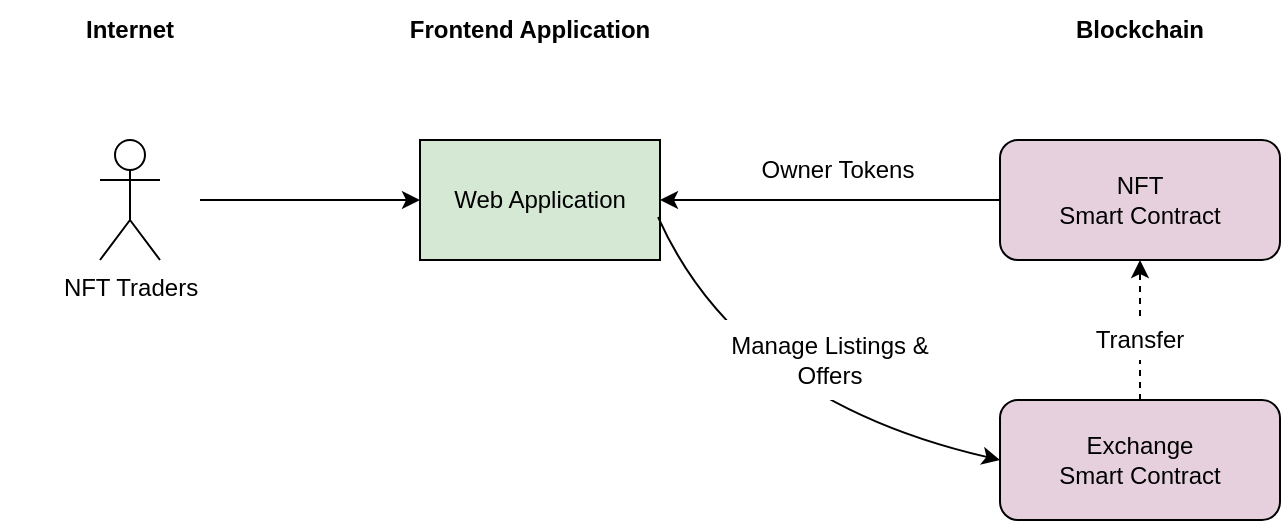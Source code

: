 <mxfile version="16.2.7" type="device"><diagram id="hFSakThUQC4VPY1CP5CM" name="Page-1"><mxGraphModel dx="1077" dy="714" grid="1" gridSize="10" guides="1" tooltips="1" connect="1" arrows="1" fold="1" page="1" pageScale="1" pageWidth="827" pageHeight="1169" math="0" shadow="0"><root><mxCell id="0"/><mxCell id="1" parent="0"/><mxCell id="12ksUmRIuaIr6VnrVnSs-1" value="Web Application" style="rounded=0;whiteSpace=wrap;html=1;fillColor=#D5E8D4;" vertex="1" parent="1"><mxGeometry x="260" y="180" width="120" height="60" as="geometry"/></mxCell><mxCell id="12ksUmRIuaIr6VnrVnSs-4" value="NFT &lt;br&gt;Smart Contract" style="rounded=1;whiteSpace=wrap;html=1;fillColor=#E6D0DE;" vertex="1" parent="1"><mxGeometry x="550" y="180" width="140" height="60" as="geometry"/></mxCell><mxCell id="12ksUmRIuaIr6VnrVnSs-5" value="Exchange &lt;br&gt;Smart Contract" style="rounded=1;whiteSpace=wrap;html=1;fillColor=#E6D0DE;" vertex="1" parent="1"><mxGeometry x="550" y="310" width="140" height="60" as="geometry"/></mxCell><mxCell id="12ksUmRIuaIr6VnrVnSs-7" value="Owner Tokens" style="text;html=1;strokeColor=none;fillColor=none;align=center;verticalAlign=middle;whiteSpace=wrap;rounded=0;" vertex="1" parent="1"><mxGeometry x="414" y="180" width="110" height="30" as="geometry"/></mxCell><mxCell id="12ksUmRIuaIr6VnrVnSs-8" value="" style="endArrow=classic;html=1;rounded=0;exitX=0;exitY=0.5;exitDx=0;exitDy=0;entryX=1;entryY=0.5;entryDx=0;entryDy=0;" edge="1" parent="1" source="12ksUmRIuaIr6VnrVnSs-4" target="12ksUmRIuaIr6VnrVnSs-1"><mxGeometry width="50" height="50" relative="1" as="geometry"><mxPoint x="390" y="370" as="sourcePoint"/><mxPoint x="440" y="320" as="targetPoint"/></mxGeometry></mxCell><mxCell id="12ksUmRIuaIr6VnrVnSs-9" value="" style="endArrow=classic;html=1;exitX=0.992;exitY=0.642;exitDx=0;exitDy=0;entryX=0;entryY=0.5;entryDx=0;entryDy=0;exitPerimeter=0;curved=1;" edge="1" parent="1" source="12ksUmRIuaIr6VnrVnSs-1" target="12ksUmRIuaIr6VnrVnSs-5"><mxGeometry width="50" height="50" relative="1" as="geometry"><mxPoint x="560" y="220" as="sourcePoint"/><mxPoint x="390" y="220" as="targetPoint"/><Array as="points"><mxPoint x="420" y="310"/></Array></mxGeometry></mxCell><mxCell id="12ksUmRIuaIr6VnrVnSs-10" value="Manage Listings &amp;amp; Offers" style="text;html=1;align=center;verticalAlign=middle;whiteSpace=wrap;rounded=0;fillColor=default;" vertex="1" parent="1"><mxGeometry x="410" y="270" width="110" height="40" as="geometry"/></mxCell><mxCell id="12ksUmRIuaIr6VnrVnSs-11" value="NFT Traders" style="shape=umlActor;verticalLabelPosition=bottom;verticalAlign=top;html=1;outlineConnect=0;fillColor=default;" vertex="1" parent="1"><mxGeometry x="100" y="180" width="30" height="60" as="geometry"/></mxCell><mxCell id="12ksUmRIuaIr6VnrVnSs-13" value="" style="endArrow=classic;html=1;rounded=0;entryX=0;entryY=0.5;entryDx=0;entryDy=0;" edge="1" parent="1" target="12ksUmRIuaIr6VnrVnSs-1"><mxGeometry width="50" height="50" relative="1" as="geometry"><mxPoint x="150" y="210" as="sourcePoint"/><mxPoint x="350.96" y="341.48" as="targetPoint"/></mxGeometry></mxCell><mxCell id="12ksUmRIuaIr6VnrVnSs-14" value="" style="endArrow=classic;html=1;rounded=0;entryX=0.5;entryY=1;entryDx=0;entryDy=0;exitX=0.5;exitY=0;exitDx=0;exitDy=0;dashed=1;" edge="1" parent="1" source="12ksUmRIuaIr6VnrVnSs-5" target="12ksUmRIuaIr6VnrVnSs-4"><mxGeometry width="50" height="50" relative="1" as="geometry"><mxPoint x="390" y="410" as="sourcePoint"/><mxPoint x="440" y="360" as="targetPoint"/></mxGeometry></mxCell><mxCell id="12ksUmRIuaIr6VnrVnSs-15" value="Transfer" style="text;html=1;align=center;verticalAlign=middle;whiteSpace=wrap;rounded=0;fillColor=default;" vertex="1" parent="1"><mxGeometry x="565" y="270" width="110" height="20" as="geometry"/></mxCell><mxCell id="12ksUmRIuaIr6VnrVnSs-20" value="Frontend Application" style="text;html=1;strokeColor=none;fillColor=none;align=center;verticalAlign=middle;whiteSpace=wrap;rounded=0;fontStyle=1" vertex="1" parent="1"><mxGeometry x="250" y="110" width="130" height="30" as="geometry"/></mxCell><mxCell id="12ksUmRIuaIr6VnrVnSs-21" value="Blockchain" style="text;html=1;strokeColor=none;fillColor=none;align=center;verticalAlign=middle;whiteSpace=wrap;rounded=0;fontStyle=1" vertex="1" parent="1"><mxGeometry x="555" y="110" width="130" height="30" as="geometry"/></mxCell><mxCell id="12ksUmRIuaIr6VnrVnSs-22" value="Internet" style="text;html=1;strokeColor=none;fillColor=none;align=center;verticalAlign=middle;whiteSpace=wrap;rounded=0;fontStyle=1" vertex="1" parent="1"><mxGeometry x="50" y="110" width="130" height="30" as="geometry"/></mxCell></root></mxGraphModel></diagram></mxfile>